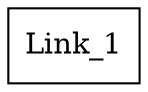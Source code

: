 digraph G {
node [shape=box];
"Link_1" [label="Link_1"];
node [shape=ellipse, color=blue, fontcolor=blue];
}
